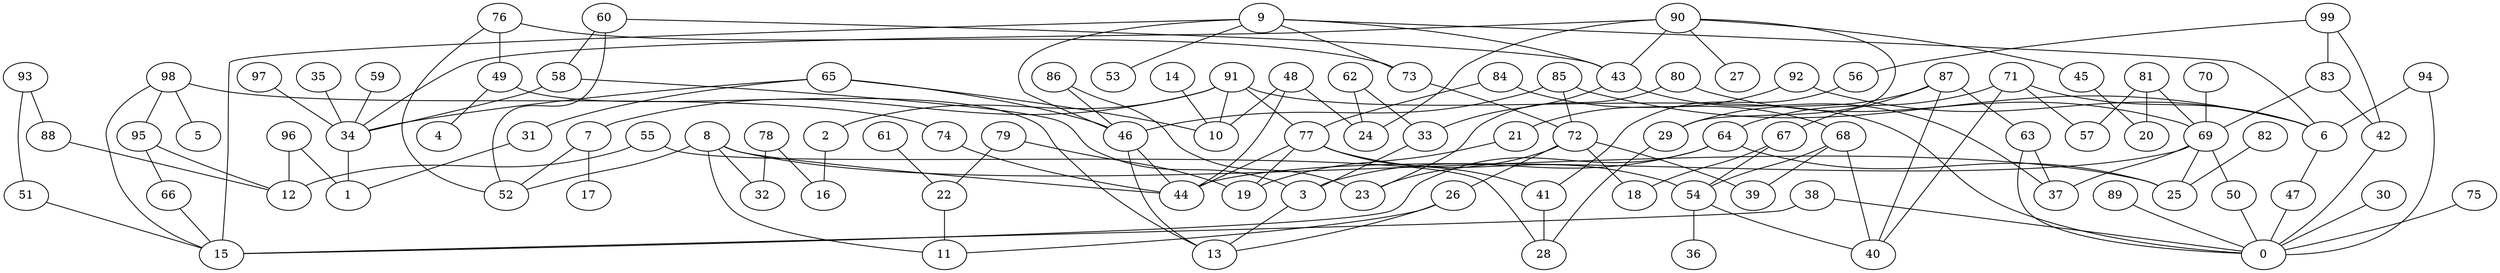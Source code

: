 digraph GG_graph {

subgraph G_graph {
edge [color = black]
"78" -> "32" [dir = none]
"83" -> "69" [dir = none]
"80" -> "69" [dir = none]
"26" -> "11" [dir = none]
"21" -> "19" [dir = none]
"89" -> "0" [dir = none]
"70" -> "69" [dir = none]
"88" -> "12" [dir = none]
"14" -> "10" [dir = none]
"98" -> "5" [dir = none]
"98" -> "15" [dir = none]
"38" -> "15" [dir = none]
"61" -> "22" [dir = none]
"79" -> "19" [dir = none]
"56" -> "41" [dir = none]
"99" -> "56" [dir = none]
"82" -> "25" [dir = none]
"49" -> "4" [dir = none]
"49" -> "13" [dir = none]
"97" -> "34" [dir = none]
"68" -> "39" [dir = none]
"68" -> "40" [dir = none]
"77" -> "19" [dir = none]
"77" -> "54" [dir = none]
"77" -> "41" [dir = none]
"77" -> "44" [dir = none]
"42" -> "0" [dir = none]
"9" -> "73" [dir = none]
"9" -> "15" [dir = none]
"9" -> "43" [dir = none]
"9" -> "53" [dir = none]
"9" -> "46" [dir = none]
"93" -> "51" [dir = none]
"46" -> "13" [dir = none]
"46" -> "44" [dir = none]
"33" -> "3" [dir = none]
"31" -> "1" [dir = none]
"8" -> "32" [dir = none]
"8" -> "11" [dir = none]
"8" -> "44" [dir = none]
"35" -> "34" [dir = none]
"84" -> "77" [dir = none]
"30" -> "0" [dir = none]
"58" -> "34" [dir = none]
"65" -> "10" [dir = none]
"65" -> "31" [dir = none]
"65" -> "34" [dir = none]
"65" -> "46" [dir = none]
"7" -> "52" [dir = none]
"7" -> "17" [dir = none]
"91" -> "7" [dir = none]
"91" -> "2" [dir = none]
"91" -> "0" [dir = none]
"92" -> "6" [dir = none]
"71" -> "57" [dir = none]
"71" -> "40" [dir = none]
"71" -> "6" [dir = none]
"94" -> "0" [dir = none]
"94" -> "6" [dir = none]
"86" -> "23" [dir = none]
"86" -> "46" [dir = none]
"55" -> "12" [dir = none]
"62" -> "33" [dir = none]
"62" -> "24" [dir = none]
"87" -> "63" [dir = none]
"87" -> "29" [dir = none]
"87" -> "40" [dir = none]
"90" -> "27" [dir = none]
"90" -> "45" [dir = none]
"90" -> "24" [dir = none]
"90" -> "34" [dir = none]
"41" -> "28" [dir = none]
"75" -> "0" [dir = none]
"51" -> "15" [dir = none]
"64" -> "25" [dir = none]
"64" -> "15" [dir = none]
"74" -> "44" [dir = none]
"2" -> "16" [dir = none]
"48" -> "24" [dir = none]
"54" -> "36" [dir = none]
"76" -> "73" [dir = none]
"95" -> "66" [dir = none]
"95" -> "12" [dir = none]
"81" -> "20" [dir = none]
"81" -> "69" [dir = none]
"69" -> "37" [dir = none]
"69" -> "50" [dir = none]
"69" -> "44" [dir = none]
"67" -> "18" [dir = none]
"67" -> "54" [dir = none]
"59" -> "34" [dir = none]
"85" -> "72" [dir = none]
"85" -> "6" [dir = none]
"85" -> "46" [dir = none]
"22" -> "11" [dir = none]
"60" -> "43" [dir = none]
"96" -> "12" [dir = none]
"96" -> "1" [dir = none]
"47" -> "0" [dir = none]
"48" -> "10" [dir = none]
"87" -> "67" [dir = none]
"69" -> "25" [dir = none]
"63" -> "0" [dir = none]
"80" -> "23" [dir = none]
"84" -> "68" [dir = none]
"71" -> "64" [dir = none]
"76" -> "49" [dir = none]
"45" -> "20" [dir = none]
"66" -> "15" [dir = none]
"83" -> "42" [dir = none]
"38" -> "0" [dir = none]
"98" -> "74" [dir = none]
"90" -> "43" [dir = none]
"72" -> "26" [dir = none]
"99" -> "42" [dir = none]
"8" -> "52" [dir = none]
"91" -> "77" [dir = none]
"68" -> "54" [dir = none]
"9" -> "6" [dir = none]
"72" -> "18" [dir = none]
"90" -> "29" [dir = none]
"91" -> "10" [dir = none]
"73" -> "72" [dir = none]
"64" -> "3" [dir = none]
"99" -> "83" [dir = none]
"26" -> "13" [dir = none]
"98" -> "95" [dir = none]
"60" -> "52" [dir = none]
"60" -> "58" [dir = none]
"43" -> "37" [dir = none]
"48" -> "44" [dir = none]
"72" -> "39" [dir = none]
"72" -> "23" [dir = none]
"34" -> "1" [dir = none]
"43" -> "33" [dir = none]
"29" -> "28" [dir = none]
"79" -> "22" [dir = none]
"55" -> "28" [dir = none]
"3" -> "13" [dir = none]
"58" -> "3" [dir = none]
"54" -> "40" [dir = none]
"8" -> "25" [dir = none]
"76" -> "52" [dir = none]
"93" -> "88" [dir = none]
"92" -> "21" [dir = none]
"81" -> "57" [dir = none]
"6" -> "47" [dir = none]
"50" -> "0" [dir = none]
"63" -> "37" [dir = none]
"78" -> "16" [dir = none]
}

}
